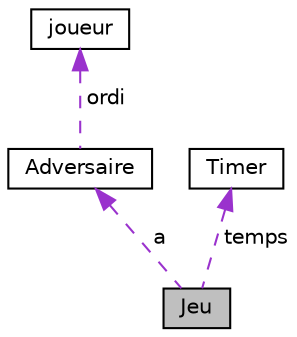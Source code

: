 digraph "Jeu"
{
 // LATEX_PDF_SIZE
  edge [fontname="Helvetica",fontsize="10",labelfontname="Helvetica",labelfontsize="10"];
  node [fontname="Helvetica",fontsize="10",shape=record];
  Node1 [label="Jeu",height=0.2,width=0.4,color="black", fillcolor="grey75", style="filled", fontcolor="black",tooltip=" "];
  Node2 -> Node1 [dir="back",color="darkorchid3",fontsize="10",style="dashed",label=" a" ,fontname="Helvetica"];
  Node2 [label="Adversaire",height=0.2,width=0.4,color="black", fillcolor="white", style="filled",URL="$class_adversaire.html",tooltip=" "];
  Node3 -> Node2 [dir="back",color="darkorchid3",fontsize="10",style="dashed",label=" ordi" ,fontname="Helvetica"];
  Node3 [label="joueur",height=0.2,width=0.4,color="black", fillcolor="white", style="filled",URL="$classjoueur.html",tooltip=" "];
  Node4 -> Node1 [dir="back",color="darkorchid3",fontsize="10",style="dashed",label=" temps" ,fontname="Helvetica"];
  Node4 [label="Timer",height=0.2,width=0.4,color="black", fillcolor="white", style="filled",URL="$class_timer.html",tooltip=" "];
}
